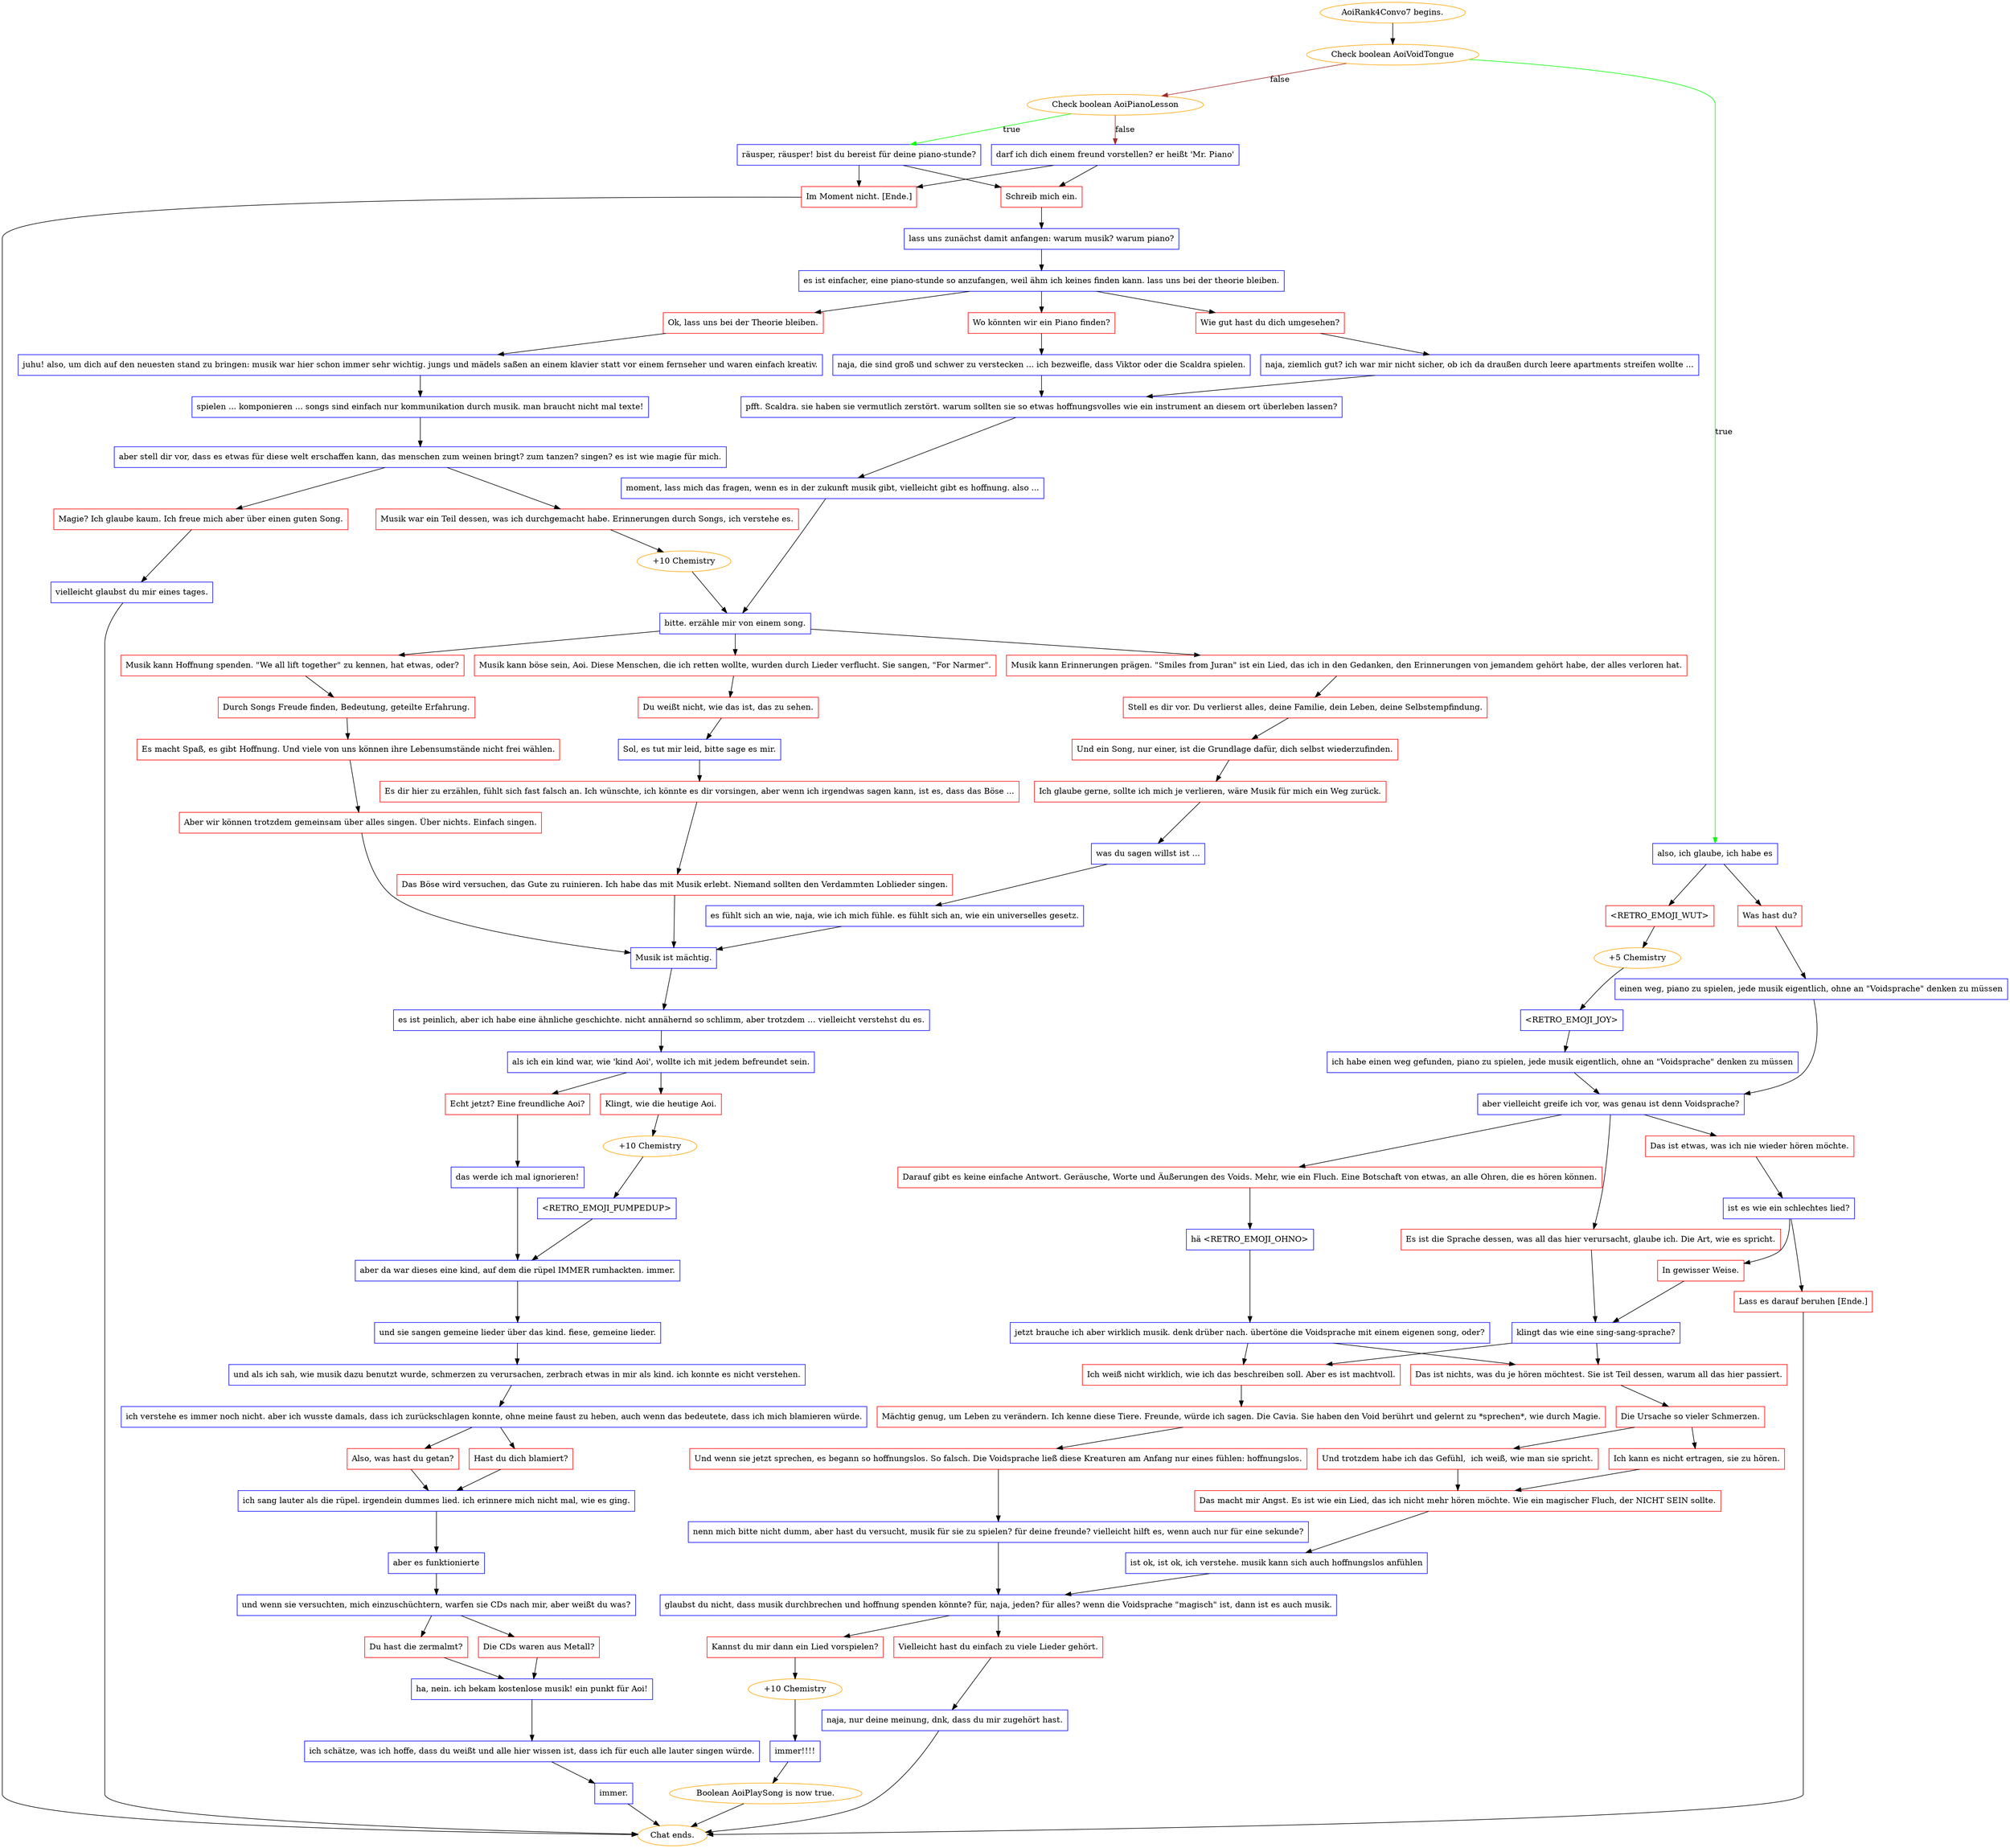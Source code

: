 digraph {
	"AoiRank4Convo7 begins." [color=orange];
		"AoiRank4Convo7 begins." -> j2536274314;
	j2536274314 [label="Check boolean AoiVoidTongue",color=orange];
		j2536274314 -> j1546716582 [label=true,color=green];
		j2536274314 -> j3819763007 [label=false,color=brown];
	j1546716582 [label="also, ich glaube, ich habe es",shape=box,color=blue];
		j1546716582 -> j3581848286;
		j1546716582 -> j409637614;
	j3819763007 [label="Check boolean AoiPianoLesson",color=orange];
		j3819763007 -> j4238812075 [label=true,color=green];
		j3819763007 -> j3979770015 [label=false,color=brown];
	j3581848286 [label="<RETRO_EMOJI_WUT>",shape=box,color=red];
		j3581848286 -> j1345088680;
	j409637614 [label="Was hast du?",shape=box,color=red];
		j409637614 -> j1776293253;
	j4238812075 [label="räusper, räusper! bist du bereist für deine piano-stunde?",shape=box,color=blue];
		j4238812075 -> j1350686542;
		j4238812075 -> j1033740190;
	j3979770015 [label="darf ich dich einem freund vorstellen? er heißt 'Mr. Piano'",shape=box,color=blue];
		j3979770015 -> j1350686542;
		j3979770015 -> j1033740190;
	j1345088680 [label="+5 Chemistry",color=orange];
		j1345088680 -> j2529255793;
	j1776293253 [label="einen weg, piano zu spielen, jede musik eigentlich, ohne an \"Voidsprache\" denken zu müssen",shape=box,color=blue];
		j1776293253 -> j2634547285;
	j1350686542 [label="Schreib mich ein.",shape=box,color=red];
		j1350686542 -> j497352273;
	j1033740190 [label="Im Moment nicht. [Ende.]",shape=box,color=red];
		j1033740190 -> "Chat ends.";
	j2529255793 [label="<RETRO_EMOJI_JOY>",shape=box,color=blue];
		j2529255793 -> j2100531548;
	j2634547285 [label="aber vielleicht greife ich vor, was genau ist denn Voidsprache?",shape=box,color=blue];
		j2634547285 -> j569820033;
		j2634547285 -> j303314986;
		j2634547285 -> j2717831497;
	j497352273 [label="lass uns zunächst damit anfangen: warum musik? warum piano?",shape=box,color=blue];
		j497352273 -> j1759539076;
	"Chat ends." [color=orange];
	j2100531548 [label="ich habe einen weg gefunden, piano zu spielen, jede musik eigentlich, ohne an \"Voidsprache\" denken zu müssen",shape=box,color=blue];
		j2100531548 -> j2634547285;
	j569820033 [label="Darauf gibt es keine einfache Antwort. Geräusche, Worte und Äußerungen des Voids. Mehr, wie ein Fluch. Eine Botschaft von etwas, an alle Ohren, die es hören können.",shape=box,color=red];
		j569820033 -> j3012494505;
	j303314986 [label="Das ist etwas, was ich nie wieder hören möchte.",shape=box,color=red];
		j303314986 -> j4078515558;
	j2717831497 [label="Es ist die Sprache dessen, was all das hier verursacht, glaube ich. Die Art, wie es spricht.",shape=box,color=red];
		j2717831497 -> j1967591030;
	j1759539076 [label="es ist einfacher, eine piano-stunde so anzufangen, weil ähm ich keines finden kann. lass uns bei der theorie bleiben.",shape=box,color=blue];
		j1759539076 -> j291532000;
		j1759539076 -> j4261047296;
		j1759539076 -> j700969130;
	j3012494505 [label="hä <RETRO_EMOJI_OHNO>",shape=box,color=blue];
		j3012494505 -> j2172708862;
	j4078515558 [label="ist es wie ein schlechtes lied?",shape=box,color=blue];
		j4078515558 -> j2692748839;
		j4078515558 -> j3279668196;
	j1967591030 [label="klingt das wie eine sing-sang-sprache?",shape=box,color=blue];
		j1967591030 -> j750100117;
		j1967591030 -> j3587674068;
	j291532000 [label="Ok, lass uns bei der Theorie bleiben.",shape=box,color=red];
		j291532000 -> j203027645;
	j4261047296 [label="Wie gut hast du dich umgesehen?",shape=box,color=red];
		j4261047296 -> j2493307269;
	j700969130 [label="Wo könnten wir ein Piano finden?",shape=box,color=red];
		j700969130 -> j4282105993;
	j2172708862 [label="jetzt brauche ich aber wirklich musik. denk drüber nach. übertöne die Voidsprache mit einem eigenen song, oder?",shape=box,color=blue];
		j2172708862 -> j750100117;
		j2172708862 -> j3587674068;
	j2692748839 [label="Lass es darauf beruhen [Ende.]",shape=box,color=red];
		j2692748839 -> "Chat ends.";
	j3279668196 [label="In gewisser Weise.",shape=box,color=red];
		j3279668196 -> j1967591030;
	j750100117 [label="Ich weiß nicht wirklich, wie ich das beschreiben soll. Aber es ist machtvoll.",shape=box,color=red];
		j750100117 -> j4059987726;
	j3587674068 [label="Das ist nichts, was du je hören möchtest. Sie ist Teil dessen, warum all das hier passiert.",shape=box,color=red];
		j3587674068 -> j685412876;
	j203027645 [label="juhu! also, um dich auf den neuesten stand zu bringen: musik war hier schon immer sehr wichtig. jungs und mädels saßen an einem klavier statt vor einem fernseher und waren einfach kreativ.",shape=box,color=blue];
		j203027645 -> j4097811628;
	j2493307269 [label="naja, ziemlich gut? ich war mir nicht sicher, ob ich da draußen durch leere apartments streifen wollte ...",shape=box,color=blue];
		j2493307269 -> j2915650863;
	j4282105993 [label="naja, die sind groß und schwer zu verstecken ... ich bezweifle, dass Viktor oder die Scaldra spielen.",shape=box,color=blue];
		j4282105993 -> j2915650863;
	j4059987726 [label="Mächtig genug, um Leben zu verändern. Ich kenne diese Tiere. Freunde, würde ich sagen. Die Cavia. Sie haben den Void berührt und gelernt zu *sprechen*, wie durch Magie.",shape=box,color=red];
		j4059987726 -> j2721116088;
	j685412876 [label="Die Ursache so vieler Schmerzen.",shape=box,color=red];
		j685412876 -> j3219478651;
		j685412876 -> j466016054;
	j4097811628 [label="spielen ... komponieren ... songs sind einfach nur kommunikation durch musik. man braucht nicht mal texte!",shape=box,color=blue];
		j4097811628 -> j417565896;
	j2915650863 [label="pfft. Scaldra. sie haben sie vermutlich zerstört. warum sollten sie so etwas hoffnungsvolles wie ein instrument an diesem ort überleben lassen?",shape=box,color=blue];
		j2915650863 -> j1221606082;
	j2721116088 [label="Und wenn sie jetzt sprechen, es begann so hoffnungslos. So falsch. Die Voidsprache ließ diese Kreaturen am Anfang nur eines fühlen: hoffnungslos.",shape=box,color=red];
		j2721116088 -> j3327544294;
	j3219478651 [label="Ich kann es nicht ertragen, sie zu hören.",shape=box,color=red];
		j3219478651 -> j302835353;
	j466016054 [label="Und trotzdem habe ich das Gefühl,  ich weiß, wie man sie spricht.",shape=box,color=red];
		j466016054 -> j302835353;
	j417565896 [label="aber stell dir vor, dass es etwas für diese welt erschaffen kann, das menschen zum weinen bringt? zum tanzen? singen? es ist wie magie für mich.",shape=box,color=blue];
		j417565896 -> j425556968;
		j417565896 -> j2885553859;
	j1221606082 [label="moment, lass mich das fragen, wenn es in der zukunft musik gibt, vielleicht gibt es hoffnung. also ...",shape=box,color=blue];
		j1221606082 -> j3339239156;
	j3327544294 [label="nenn mich bitte nicht dumm, aber hast du versucht, musik für sie zu spielen? für deine freunde? vielleicht hilft es, wenn auch nur für eine sekunde?",shape=box,color=blue];
		j3327544294 -> j1771578048;
	j302835353 [label="Das macht mir Angst. Es ist wie ein Lied, das ich nicht mehr hören möchte. Wie ein magischer Fluch, der NICHT SEIN sollte.",shape=box,color=red];
		j302835353 -> j227455432;
	j425556968 [label="Magie? Ich glaube kaum. Ich freue mich aber über einen guten Song.",shape=box,color=red];
		j425556968 -> j1621317864;
	j2885553859 [label="Musik war ein Teil dessen, was ich durchgemacht habe. Erinnerungen durch Songs, ich verstehe es.",shape=box,color=red];
		j2885553859 -> j3293908740;
	j3339239156 [label="bitte. erzähle mir von einem song.",shape=box,color=blue];
		j3339239156 -> j4201478105;
		j3339239156 -> j890077933;
		j3339239156 -> j4113085045;
	j1771578048 [label="glaubst du nicht, dass musik durchbrechen und hoffnung spenden könnte? für, naja, jeden? für alles? wenn die Voidsprache \"magisch\" ist, dann ist es auch musik.",shape=box,color=blue];
		j1771578048 -> j2887449657;
		j1771578048 -> j588813497;
	j227455432 [label="ist ok, ist ok, ich verstehe. musik kann sich auch hoffnungslos anfühlen",shape=box,color=blue];
		j227455432 -> j1771578048;
	j1621317864 [label="vielleicht glaubst du mir eines tages.",shape=box,color=blue];
		j1621317864 -> "Chat ends.";
	j3293908740 [label="+10 Chemistry",color=orange];
		j3293908740 -> j3339239156;
	j4201478105 [label="Musik kann Erinnerungen prägen. \"Smiles from Juran\" ist ein Lied, das ich in den Gedanken, den Erinnerungen von jemandem gehört habe, der alles verloren hat.",shape=box,color=red];
		j4201478105 -> j3052453968;
	j890077933 [label="Musik kann Hoffnung spenden. \"We all lift together\" zu kennen, hat etwas, oder?",shape=box,color=red];
		j890077933 -> j1608347965;
	j4113085045 [label="Musik kann böse sein, Aoi. Diese Menschen, die ich retten wollte, wurden durch Lieder verflucht. Sie sangen, \"For Narmer\".",shape=box,color=red];
		j4113085045 -> j3560577589;
	j2887449657 [label="Kannst du mir dann ein Lied vorspielen?",shape=box,color=red];
		j2887449657 -> j940568649;
	j588813497 [label="Vielleicht hast du einfach zu viele Lieder gehört.",shape=box,color=red];
		j588813497 -> j3131919139;
	j3052453968 [label="Stell es dir vor. Du verlierst alles, deine Familie, dein Leben, deine Selbstempfindung.",shape=box,color=red];
		j3052453968 -> j2206891801;
	j1608347965 [label="Durch Songs Freude finden, Bedeutung, geteilte Erfahrung.",shape=box,color=red];
		j1608347965 -> j3199046232;
	j3560577589 [label="Du weißt nicht, wie das ist, das zu sehen.",shape=box,color=red];
		j3560577589 -> j2602813441;
	j940568649 [label="+10 Chemistry",color=orange];
		j940568649 -> j744305135;
	j3131919139 [label="naja, nur deine meinung, dnk, dass du mir zugehört hast.",shape=box,color=blue];
		j3131919139 -> "Chat ends.";
	j2206891801 [label="Und ein Song, nur einer, ist die Grundlage dafür, dich selbst wiederzufinden.",shape=box,color=red];
		j2206891801 -> j3115252164;
	j3199046232 [label="Es macht Spaß, es gibt Hoffnung. Und viele von uns können ihre Lebensumstände nicht frei wählen.",shape=box,color=red];
		j3199046232 -> j3721368680;
	j2602813441 [label="Sol, es tut mir leid, bitte sage es mir.",shape=box,color=blue];
		j2602813441 -> j2194948733;
	j744305135 [label="immer!!!!",shape=box,color=blue];
		j744305135 -> j4141513296;
	j3115252164 [label="Ich glaube gerne, sollte ich mich je verlieren, wäre Musik für mich ein Weg zurück.",shape=box,color=red];
		j3115252164 -> j1482168098;
	j3721368680 [label="Aber wir können trotzdem gemeinsam über alles singen. Über nichts. Einfach singen.",shape=box,color=red];
		j3721368680 -> j146527545;
	j2194948733 [label="Es dir hier zu erzählen, fühlt sich fast falsch an. Ich wünschte, ich könnte es dir vorsingen, aber wenn ich irgendwas sagen kann, ist es, dass das Böse ...",shape=box,color=red];
		j2194948733 -> j713158309;
	j4141513296 [label="Boolean AoiPlaySong is now true.",color=orange];
		j4141513296 -> "Chat ends.";
	j1482168098 [label="was du sagen willst ist ...",shape=box,color=blue];
		j1482168098 -> j3392406719;
	j146527545 [label="Musik ist mächtig.",shape=box,color=blue];
		j146527545 -> j2011245199;
	j713158309 [label="Das Böse wird versuchen, das Gute zu ruinieren. Ich habe das mit Musik erlebt. Niemand sollten den Verdammten Loblieder singen.",shape=box,color=red];
		j713158309 -> j146527545;
	j3392406719 [label="es fühlt sich an wie, naja, wie ich mich fühle. es fühlt sich an, wie ein universelles gesetz.",shape=box,color=blue];
		j3392406719 -> j146527545;
	j2011245199 [label="es ist peinlich, aber ich habe eine ähnliche geschichte. nicht annähernd so schlimm, aber trotzdem … vielleicht verstehst du es.",shape=box,color=blue];
		j2011245199 -> j3613052352;
	j3613052352 [label="als ich ein kind war, wie 'kind Aoi', wollte ich mit jedem befreundet sein.",shape=box,color=blue];
		j3613052352 -> j4038754827;
		j3613052352 -> j2588020820;
	j4038754827 [label="Klingt, wie die heutige Aoi.",shape=box,color=red];
		j4038754827 -> j3276318558;
	j2588020820 [label="Echt jetzt? Eine freundliche Aoi?",shape=box,color=red];
		j2588020820 -> j2047520486;
	j3276318558 [label="+10 Chemistry",color=orange];
		j3276318558 -> j750167163;
	j2047520486 [label="das werde ich mal ignorieren!",shape=box,color=blue];
		j2047520486 -> j2808868976;
	j750167163 [label="<RETRO_EMOJI_PUMPEDUP>",shape=box,color=blue];
		j750167163 -> j2808868976;
	j2808868976 [label="aber da war dieses eine kind, auf dem die rüpel IMMER rumhackten. immer.",shape=box,color=blue];
		j2808868976 -> j249321243;
	j249321243 [label="und sie sangen gemeine lieder über das kind. fiese, gemeine lieder.",shape=box,color=blue];
		j249321243 -> j1487952728;
	j1487952728 [label="und als ich sah, wie musik dazu benutzt wurde, schmerzen zu verursachen, zerbrach etwas in mir als kind. ich konnte es nicht verstehen.",shape=box,color=blue];
		j1487952728 -> j378333344;
	j378333344 [label="ich verstehe es immer noch nicht. aber ich wusste damals, dass ich zurückschlagen konnte, ohne meine faust zu heben, auch wenn das bedeutete, dass ich mich blamieren würde.",shape=box,color=blue];
		j378333344 -> j2937236549;
		j378333344 -> j1943304181;
	j2937236549 [label="Also, was hast du getan?",shape=box,color=red];
		j2937236549 -> j2538828486;
	j1943304181 [label="Hast du dich blamiert?",shape=box,color=red];
		j1943304181 -> j2538828486;
	j2538828486 [label="ich sang lauter als die rüpel. irgendein dummes lied. ich erinnere mich nicht mal, wie es ging.",shape=box,color=blue];
		j2538828486 -> j1034391198;
	j1034391198 [label="aber es funktionierte",shape=box,color=blue];
		j1034391198 -> j656419809;
	j656419809 [label="und wenn sie versuchten, mich einzuschüchtern, warfen sie CDs nach mir, aber weißt du was?",shape=box,color=blue];
		j656419809 -> j783589800;
		j656419809 -> j1083175761;
	j783589800 [label="Die CDs waren aus Metall?",shape=box,color=red];
		j783589800 -> j1714104263;
	j1083175761 [label="Du hast die zermalmt?",shape=box,color=red];
		j1083175761 -> j1714104263;
	j1714104263 [label="ha, nein. ich bekam kostenlose musik! ein punkt für Aoi!",shape=box,color=blue];
		j1714104263 -> j3849035406;
	j3849035406 [label="ich schätze, was ich hoffe, dass du weißt und alle hier wissen ist, dass ich für euch alle lauter singen würde.",shape=box,color=blue];
		j3849035406 -> j761045769;
	j761045769 [label="immer.",shape=box,color=blue];
		j761045769 -> "Chat ends.";
}